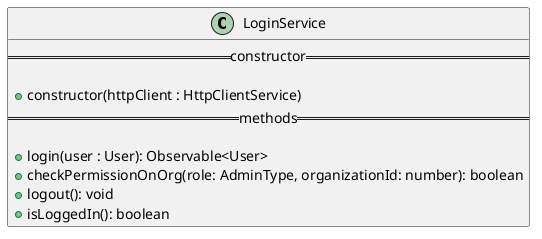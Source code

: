@startuml LoginService
class LoginService {
  == constructor ==

  + constructor(httpClient : HttpClientService)
  == methods ==

  + login(user : User): Observable<User>
  + checkPermissionOnOrg(role: AdminType, organizationId: number): boolean
  + logout(): void
  + isLoggedIn(): boolean
}
@enduml

